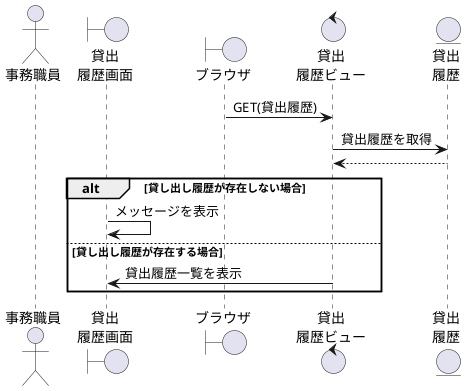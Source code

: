 @startuml KR
 
actor "事務職員" as staff
boundary "貸出\n履歴画面" as KRs
boundary "ブラウザ" as brz
control "貸出\n履歴ビュー" as KRv
entity "貸出\n履歴" as KR
 
brz -> KRv: GET(貸出履歴)
KRv -> KR: 貸出履歴を取得
KRv <-- KR:
alt 貸し出し履歴が存在しない場合
KRs -> KRs:メッセージを表示
else 貸し出し履歴が存在する場合
KRs <- KRv:貸出履歴一覧を表示
end
 
@enduml